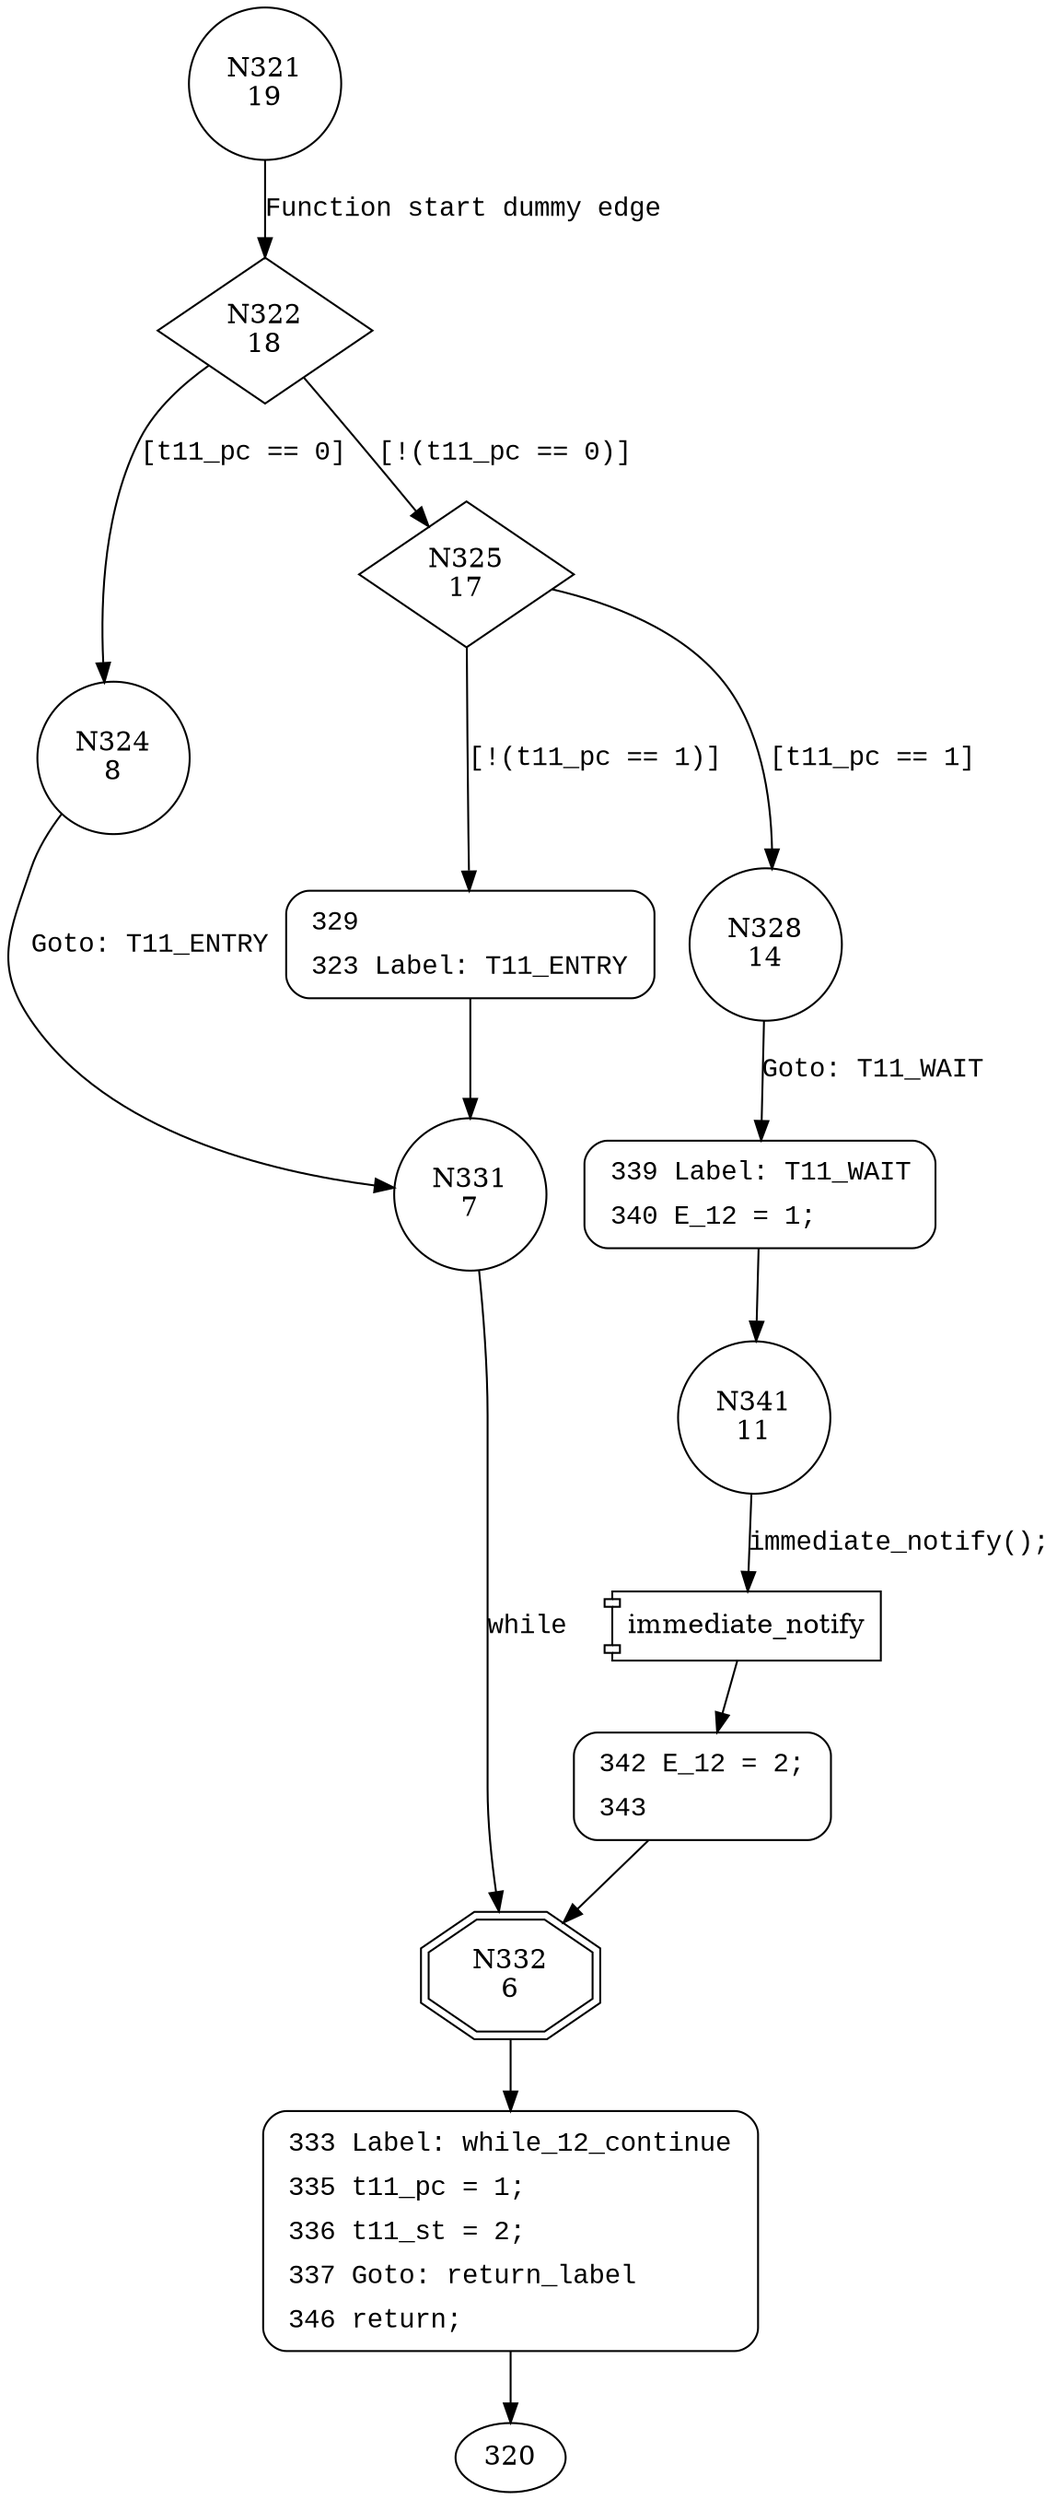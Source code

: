 digraph transmit11 {
322 [shape="diamond" label="N322\n18"]
324 [shape="circle" label="N324\n8"]
325 [shape="diamond" label="N325\n17"]
328 [shape="circle" label="N328\n14"]
329 [shape="circle" label="N329\n16"]
331 [shape="circle" label="N331\n7"]
332 [shape="doubleoctagon" label="N332\n6"]
333 [shape="circle" label="N333\n5"]
339 [shape="circle" label="N339\n13"]
341 [shape="circle" label="N341\n11"]
342 [shape="circle" label="N342\n10"]
321 [shape="circle" label="N321\n19"]
329 [style="filled,bold" penwidth="1" fillcolor="white" fontname="Courier New" shape="Mrecord" label=<<table border="0" cellborder="0" cellpadding="3" bgcolor="white"><tr><td align="right">329</td><td align="left"></td></tr><tr><td align="right">323</td><td align="left">Label: T11_ENTRY</td></tr></table>>]
329 -> 331[label=""]
333 [style="filled,bold" penwidth="1" fillcolor="white" fontname="Courier New" shape="Mrecord" label=<<table border="0" cellborder="0" cellpadding="3" bgcolor="white"><tr><td align="right">333</td><td align="left">Label: while_12_continue</td></tr><tr><td align="right">335</td><td align="left">t11_pc = 1;</td></tr><tr><td align="right">336</td><td align="left">t11_st = 2;</td></tr><tr><td align="right">337</td><td align="left">Goto: return_label</td></tr><tr><td align="right">346</td><td align="left">return;</td></tr></table>>]
333 -> 320[label=""]
339 [style="filled,bold" penwidth="1" fillcolor="white" fontname="Courier New" shape="Mrecord" label=<<table border="0" cellborder="0" cellpadding="3" bgcolor="white"><tr><td align="right">339</td><td align="left">Label: T11_WAIT</td></tr><tr><td align="right">340</td><td align="left">E_12 = 1;</td></tr></table>>]
339 -> 341[label=""]
342 [style="filled,bold" penwidth="1" fillcolor="white" fontname="Courier New" shape="Mrecord" label=<<table border="0" cellborder="0" cellpadding="3" bgcolor="white"><tr><td align="right">342</td><td align="left">E_12 = 2;</td></tr><tr><td align="right">343</td><td align="left"></td></tr></table>>]
342 -> 332[label=""]
322 -> 324 [label="[t11_pc == 0]" fontname="Courier New"]
322 -> 325 [label="[!(t11_pc == 0)]" fontname="Courier New"]
325 -> 328 [label="[t11_pc == 1]" fontname="Courier New"]
325 -> 329 [label="[!(t11_pc == 1)]" fontname="Courier New"]
331 -> 332 [label="while" fontname="Courier New"]
332 -> 333 [label="" fontname="Courier New"]
328 -> 339 [label="Goto: T11_WAIT" fontname="Courier New"]
100063 [shape="component" label="immediate_notify"]
341 -> 100063 [label="immediate_notify();" fontname="Courier New"]
100063 -> 342 [label="" fontname="Courier New"]
324 -> 331 [label="Goto: T11_ENTRY" fontname="Courier New"]
321 -> 322 [label="Function start dummy edge" fontname="Courier New"]
}